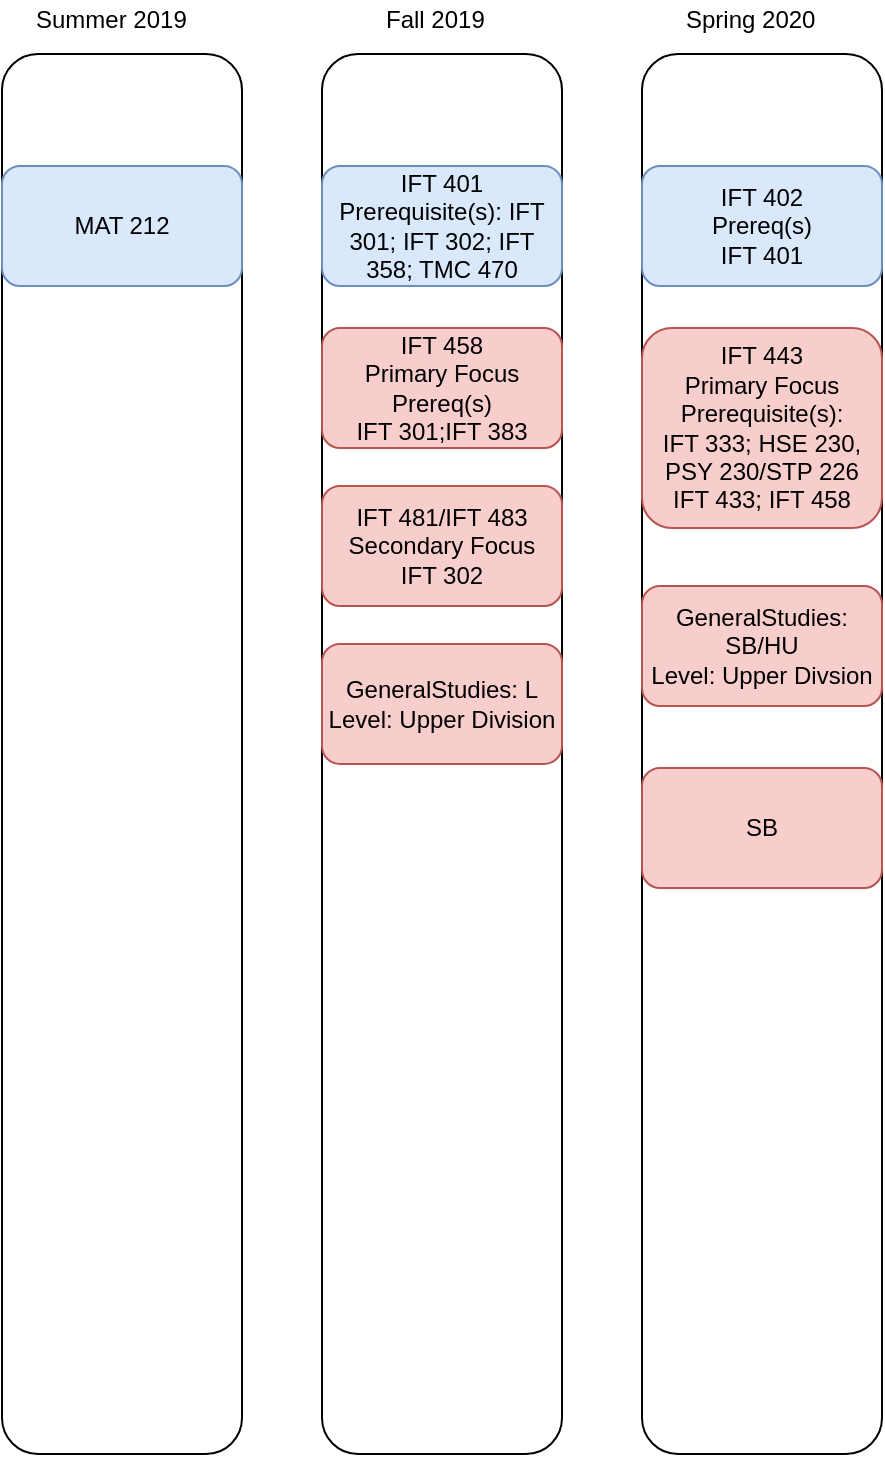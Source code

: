 <mxfile version="10.6.7" type="github"><diagram id="3Ltgo0aOBUGBPNI2p8ky" name="Page-1"><mxGraphModel dx="160" dy="595" grid="1" gridSize="10" guides="1" tooltips="1" connect="1" arrows="1" fold="1" page="1" pageScale="1" pageWidth="850" pageHeight="1100" math="0" shadow="0"><root><mxCell id="0"/><mxCell id="1" parent="0"/><mxCell id="_5uvi7yTLSmgdrlHRFp2-2" value="" style="rounded=1;whiteSpace=wrap;html=1;" vertex="1" parent="1"><mxGeometry x="1460" y="183" width="120" height="700" as="geometry"/></mxCell><mxCell id="_5uvi7yTLSmgdrlHRFp2-3" value="" style="rounded=1;whiteSpace=wrap;html=1;" vertex="1" parent="1"><mxGeometry x="1140" y="183" width="120" height="700" as="geometry"/></mxCell><mxCell id="_5uvi7yTLSmgdrlHRFp2-4" value="" style="rounded=1;whiteSpace=wrap;html=1;" vertex="1" parent="1"><mxGeometry x="1300" y="183" width="120" height="700" as="geometry"/></mxCell><mxCell id="_5uvi7yTLSmgdrlHRFp2-5" value="Summer 2019" style="text;html=1;resizable=0;points=[];autosize=1;align=left;verticalAlign=top;spacingTop=-4;" vertex="1" parent="1"><mxGeometry x="1155" y="156" width="90" height="20" as="geometry"/></mxCell><mxCell id="_5uvi7yTLSmgdrlHRFp2-6" value="Fall 2019" style="text;html=1;resizable=0;points=[];autosize=1;align=left;verticalAlign=top;spacingTop=-4;" vertex="1" parent="1"><mxGeometry x="1330" y="156" width="60" height="20" as="geometry"/></mxCell><mxCell id="_5uvi7yTLSmgdrlHRFp2-7" value="Spring 2020&lt;br&gt;" style="text;html=1;resizable=0;points=[];autosize=1;align=left;verticalAlign=top;spacingTop=-4;" vertex="1" parent="1"><mxGeometry x="1480" y="156" width="80" height="10" as="geometry"/></mxCell><mxCell id="_5uvi7yTLSmgdrlHRFp2-8" value="GeneralStudies: L&lt;br&gt;Level: Upper Division" style="rounded=1;whiteSpace=wrap;html=1;fillColor=#f8cecc;strokeColor=#b85450;" vertex="1" parent="1"><mxGeometry x="1300" y="478" width="120" height="60" as="geometry"/></mxCell><mxCell id="_5uvi7yTLSmgdrlHRFp2-9" value="MAT 212" style="rounded=1;whiteSpace=wrap;html=1;fillColor=#dae8fc;strokeColor=#6c8ebf;" vertex="1" parent="1"><mxGeometry x="1140" y="239" width="120" height="60" as="geometry"/></mxCell><mxCell id="_5uvi7yTLSmgdrlHRFp2-15" value="IFT 401&lt;br&gt;&lt;span id=&quot;local-environment&quot;&gt;&lt;span&gt;&lt;span id=&quot;For&quot;&gt;Prerequisite(s): IFT 301; IFT 302; IFT 358; TMC 470 &lt;br&gt;&lt;/span&gt;&lt;/span&gt;&lt;/span&gt;" style="rounded=1;whiteSpace=wrap;html=1;fillColor=#dae8fc;strokeColor=#6c8ebf;" vertex="1" parent="1"><mxGeometry x="1300" y="239" width="120" height="60" as="geometry"/></mxCell><mxCell id="_5uvi7yTLSmgdrlHRFp2-17" value="IFT 402&lt;br&gt;&lt;span id=&quot;local-environment&quot;&gt;Prereq(s)&lt;br&gt;IFT 401&lt;/span&gt;" style="rounded=1;whiteSpace=wrap;html=1;fillColor=#dae8fc;strokeColor=#6c8ebf;" vertex="1" parent="1"><mxGeometry x="1460" y="239" width="120" height="60" as="geometry"/></mxCell><mxCell id="_5uvi7yTLSmgdrlHRFp2-19" value="SB" style="rounded=1;whiteSpace=wrap;html=1;fillColor=#f8cecc;strokeColor=#b85450;" vertex="1" parent="1"><mxGeometry x="1460" y="540" width="120" height="60" as="geometry"/></mxCell><mxCell id="_5uvi7yTLSmgdrlHRFp2-20" value="GeneralStudies: SB/HU&lt;br&gt;Level: Upper Divsion &lt;br&gt;" style="rounded=1;whiteSpace=wrap;html=1;fillColor=#f8cecc;strokeColor=#b85450;" vertex="1" parent="1"><mxGeometry x="1460" y="449" width="120" height="60" as="geometry"/></mxCell><mxCell id="_5uvi7yTLSmgdrlHRFp2-24" value="IFT 458 &lt;br&gt;Primary Focus&lt;br&gt;Prereq(s)&lt;br&gt;IFT 301;IFT 383" style="rounded=1;whiteSpace=wrap;html=1;fillColor=#f8cecc;strokeColor=#b85450;" vertex="1" parent="1"><mxGeometry x="1300" y="320" width="120" height="60" as="geometry"/></mxCell><mxCell id="_5uvi7yTLSmgdrlHRFp2-26" value="&lt;div&gt;IFT 443&lt;/div&gt;&lt;div&gt;Primary Focus&lt;br&gt;&lt;/div&gt;&lt;span id=&quot;local-environment&quot;&gt;&lt;span&gt;&lt;span id=&quot;For&quot;&gt;Prerequisite(s): &lt;br&gt;IFT 333; HSE 230, PSY 230/STP 226&lt;br&gt;IFT 433; IFT 458&lt;/span&gt;&lt;/span&gt;&lt;/span&gt;&lt;span id=&quot;local-environment&quot;&gt;&lt;span&gt;&lt;span id=&quot;For&quot;&gt;&lt;/span&gt;&lt;/span&gt;&lt;/span&gt;" style="rounded=1;whiteSpace=wrap;html=1;fillColor=#f8cecc;strokeColor=#b85450;" vertex="1" parent="1"><mxGeometry x="1460" y="320" width="120" height="100" as="geometry"/></mxCell><mxCell id="_5uvi7yTLSmgdrlHRFp2-27" value="IFT 481/IFT 483&lt;br&gt;Secondary Focus&lt;br&gt;&lt;span id=&quot;local-environment&quot;&gt;IFT 302&lt;/span&gt;" style="rounded=1;whiteSpace=wrap;html=1;fillColor=#f8cecc;strokeColor=#b85450;" vertex="1" parent="1"><mxGeometry x="1300" y="399" width="120" height="60" as="geometry"/></mxCell></root></mxGraphModel></diagram></mxfile>